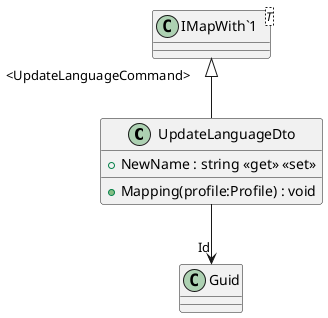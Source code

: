 @startuml
class UpdateLanguageDto {
    + NewName : string <<get>> <<set>>
    + Mapping(profile:Profile) : void
}
class "IMapWith`1"<T> {
}
"IMapWith`1" "<UpdateLanguageCommand>" <|-- UpdateLanguageDto
UpdateLanguageDto --> "Id" Guid
@enduml
